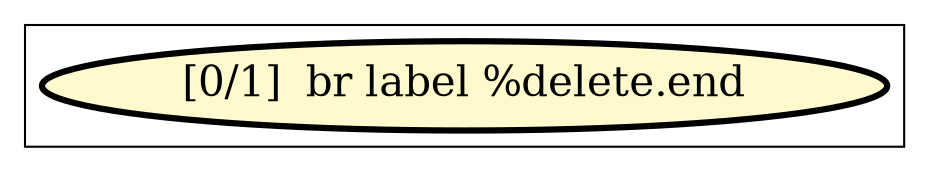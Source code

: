 
digraph G {





subgraph cluster0 {


node310 [penwidth=3.0,fontsize=20,fillcolor=lemonchiffon,label="[0/1]  br label %delete.end",shape=ellipse,style=filled ]



}

}
